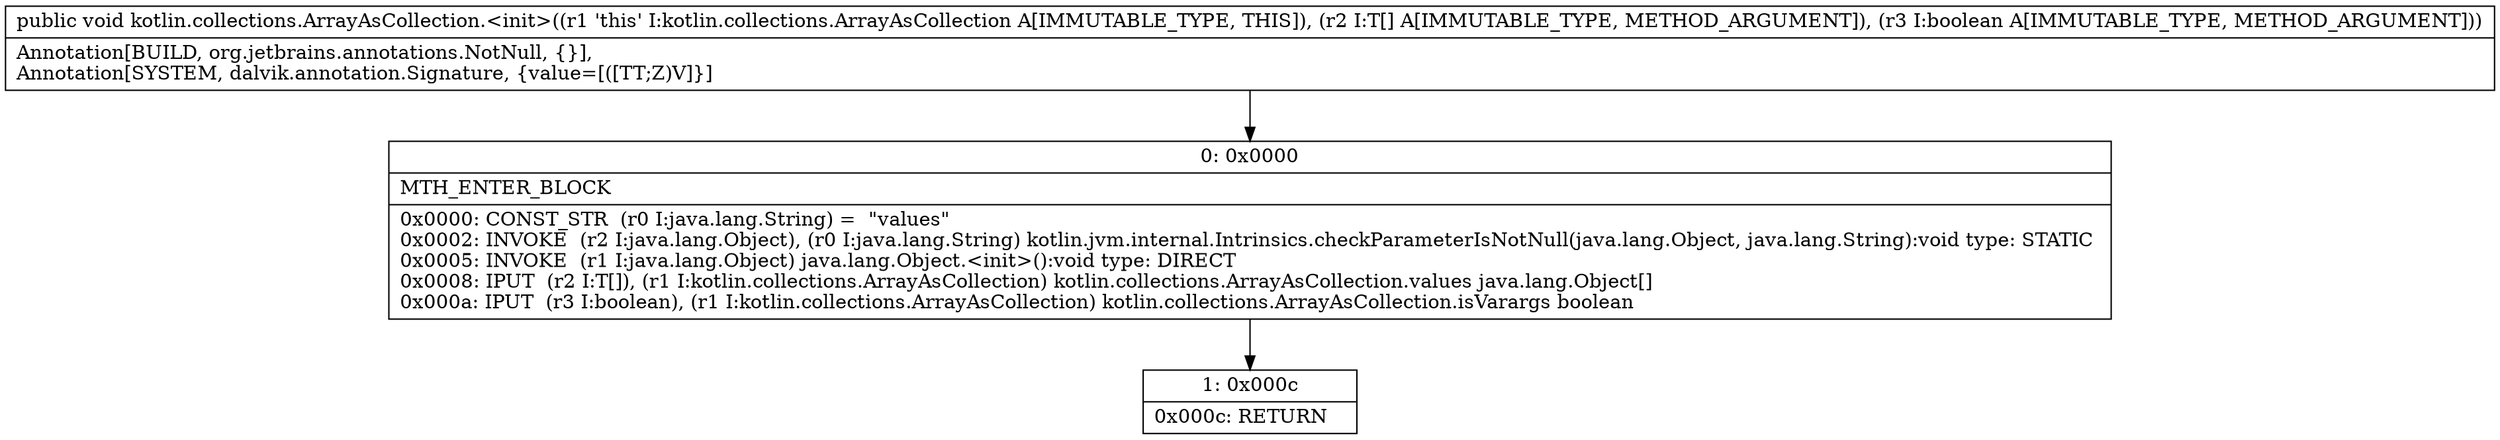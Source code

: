 digraph "CFG forkotlin.collections.ArrayAsCollection.\<init\>([Ljava\/lang\/Object;Z)V" {
Node_0 [shape=record,label="{0\:\ 0x0000|MTH_ENTER_BLOCK\l|0x0000: CONST_STR  (r0 I:java.lang.String) =  \"values\" \l0x0002: INVOKE  (r2 I:java.lang.Object), (r0 I:java.lang.String) kotlin.jvm.internal.Intrinsics.checkParameterIsNotNull(java.lang.Object, java.lang.String):void type: STATIC \l0x0005: INVOKE  (r1 I:java.lang.Object) java.lang.Object.\<init\>():void type: DIRECT \l0x0008: IPUT  (r2 I:T[]), (r1 I:kotlin.collections.ArrayAsCollection) kotlin.collections.ArrayAsCollection.values java.lang.Object[] \l0x000a: IPUT  (r3 I:boolean), (r1 I:kotlin.collections.ArrayAsCollection) kotlin.collections.ArrayAsCollection.isVarargs boolean \l}"];
Node_1 [shape=record,label="{1\:\ 0x000c|0x000c: RETURN   \l}"];
MethodNode[shape=record,label="{public void kotlin.collections.ArrayAsCollection.\<init\>((r1 'this' I:kotlin.collections.ArrayAsCollection A[IMMUTABLE_TYPE, THIS]), (r2 I:T[] A[IMMUTABLE_TYPE, METHOD_ARGUMENT]), (r3 I:boolean A[IMMUTABLE_TYPE, METHOD_ARGUMENT]))  | Annotation[BUILD, org.jetbrains.annotations.NotNull, \{\}], \lAnnotation[SYSTEM, dalvik.annotation.Signature, \{value=[([TT;Z)V]\}]\l}"];
MethodNode -> Node_0;
Node_0 -> Node_1;
}

